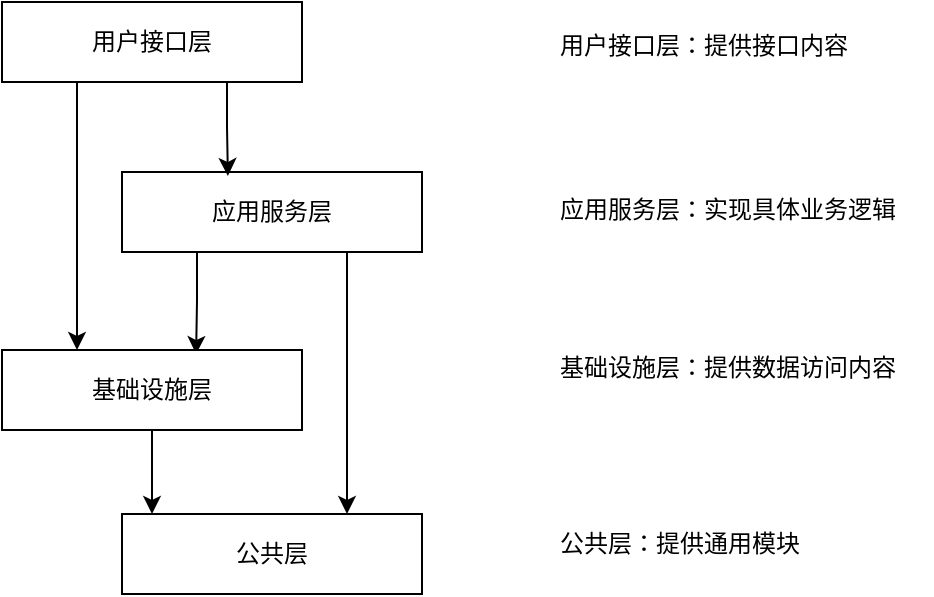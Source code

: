 <mxfile version="21.6.5" type="github">
  <diagram name="第 1 页" id="Tl0CjAMw8aQlF9DPNo0h">
    <mxGraphModel dx="1386" dy="751" grid="0" gridSize="10" guides="1" tooltips="1" connect="1" arrows="1" fold="1" page="1" pageScale="1" pageWidth="500000" pageHeight="500000" math="0" shadow="0">
      <root>
        <mxCell id="0" />
        <mxCell id="1" parent="0" />
        <mxCell id="ExoMNe3t0gfA56t_Lgv5-9" style="edgeStyle=orthogonalEdgeStyle;rounded=0;orthogonalLoop=1;jettySize=auto;html=1;exitX=0.75;exitY=1;exitDx=0;exitDy=0;entryX=0.75;entryY=0;entryDx=0;entryDy=0;" edge="1" parent="1" source="ExoMNe3t0gfA56t_Lgv5-1" target="ExoMNe3t0gfA56t_Lgv5-5">
          <mxGeometry relative="1" as="geometry" />
        </mxCell>
        <mxCell id="ExoMNe3t0gfA56t_Lgv5-11" style="edgeStyle=orthogonalEdgeStyle;rounded=0;orthogonalLoop=1;jettySize=auto;html=1;exitX=0.25;exitY=1;exitDx=0;exitDy=0;entryX=0.647;entryY=0.05;entryDx=0;entryDy=0;entryPerimeter=0;" edge="1" parent="1" source="ExoMNe3t0gfA56t_Lgv5-1" target="ExoMNe3t0gfA56t_Lgv5-7">
          <mxGeometry relative="1" as="geometry" />
        </mxCell>
        <mxCell id="ExoMNe3t0gfA56t_Lgv5-1" value="应用服务层" style="rounded=0;whiteSpace=wrap;html=1;" vertex="1" parent="1">
          <mxGeometry x="212" y="232" width="150" height="40" as="geometry" />
        </mxCell>
        <mxCell id="ExoMNe3t0gfA56t_Lgv5-5" value="公共层" style="rounded=0;whiteSpace=wrap;html=1;" vertex="1" parent="1">
          <mxGeometry x="212" y="403" width="150" height="40" as="geometry" />
        </mxCell>
        <mxCell id="ExoMNe3t0gfA56t_Lgv5-13" style="edgeStyle=orthogonalEdgeStyle;rounded=0;orthogonalLoop=1;jettySize=auto;html=1;exitX=0.25;exitY=1;exitDx=0;exitDy=0;entryX=0.25;entryY=0;entryDx=0;entryDy=0;" edge="1" parent="1" source="ExoMNe3t0gfA56t_Lgv5-6" target="ExoMNe3t0gfA56t_Lgv5-7">
          <mxGeometry relative="1" as="geometry" />
        </mxCell>
        <mxCell id="ExoMNe3t0gfA56t_Lgv5-14" style="edgeStyle=orthogonalEdgeStyle;rounded=0;orthogonalLoop=1;jettySize=auto;html=1;exitX=0.75;exitY=1;exitDx=0;exitDy=0;entryX=0.353;entryY=0.05;entryDx=0;entryDy=0;entryPerimeter=0;" edge="1" parent="1" source="ExoMNe3t0gfA56t_Lgv5-6" target="ExoMNe3t0gfA56t_Lgv5-1">
          <mxGeometry relative="1" as="geometry" />
        </mxCell>
        <mxCell id="ExoMNe3t0gfA56t_Lgv5-6" value="用户接口层" style="rounded=0;whiteSpace=wrap;html=1;" vertex="1" parent="1">
          <mxGeometry x="152" y="147" width="150" height="40" as="geometry" />
        </mxCell>
        <mxCell id="ExoMNe3t0gfA56t_Lgv5-10" style="edgeStyle=orthogonalEdgeStyle;rounded=0;orthogonalLoop=1;jettySize=auto;html=1;exitX=0.5;exitY=1;exitDx=0;exitDy=0;entryX=0.1;entryY=0;entryDx=0;entryDy=0;entryPerimeter=0;" edge="1" parent="1" source="ExoMNe3t0gfA56t_Lgv5-7" target="ExoMNe3t0gfA56t_Lgv5-5">
          <mxGeometry relative="1" as="geometry" />
        </mxCell>
        <mxCell id="ExoMNe3t0gfA56t_Lgv5-7" value="基础设施层" style="rounded=0;whiteSpace=wrap;html=1;" vertex="1" parent="1">
          <mxGeometry x="152" y="321" width="150" height="40" as="geometry" />
        </mxCell>
        <mxCell id="ExoMNe3t0gfA56t_Lgv5-15" value="用户接口层：提供接口内容" style="text;strokeColor=none;fillColor=none;align=left;verticalAlign=middle;spacingLeft=4;spacingRight=4;overflow=hidden;points=[[0,0.5],[1,0.5]];portConstraint=eastwest;rotatable=0;whiteSpace=wrap;html=1;" vertex="1" parent="1">
          <mxGeometry x="425" y="154" width="171" height="30" as="geometry" />
        </mxCell>
        <mxCell id="ExoMNe3t0gfA56t_Lgv5-16" value="应用服务层：实现具体业务逻辑" style="text;strokeColor=none;fillColor=none;align=left;verticalAlign=middle;spacingLeft=4;spacingRight=4;overflow=hidden;points=[[0,0.5],[1,0.5]];portConstraint=eastwest;rotatable=0;whiteSpace=wrap;html=1;" vertex="1" parent="1">
          <mxGeometry x="425" y="236" width="192" height="30" as="geometry" />
        </mxCell>
        <mxCell id="ExoMNe3t0gfA56t_Lgv5-17" value="基础设施层：提供数据访问内容" style="text;strokeColor=none;fillColor=none;align=left;verticalAlign=middle;spacingLeft=4;spacingRight=4;overflow=hidden;points=[[0,0.5],[1,0.5]];portConstraint=eastwest;rotatable=0;whiteSpace=wrap;html=1;" vertex="1" parent="1">
          <mxGeometry x="425" y="315" width="192" height="30" as="geometry" />
        </mxCell>
        <mxCell id="ExoMNe3t0gfA56t_Lgv5-18" value="公共层：提供通用模块" style="text;strokeColor=none;fillColor=none;align=left;verticalAlign=middle;spacingLeft=4;spacingRight=4;overflow=hidden;points=[[0,0.5],[1,0.5]];portConstraint=eastwest;rotatable=0;whiteSpace=wrap;html=1;" vertex="1" parent="1">
          <mxGeometry x="425" y="403" width="192" height="30" as="geometry" />
        </mxCell>
      </root>
    </mxGraphModel>
  </diagram>
</mxfile>

